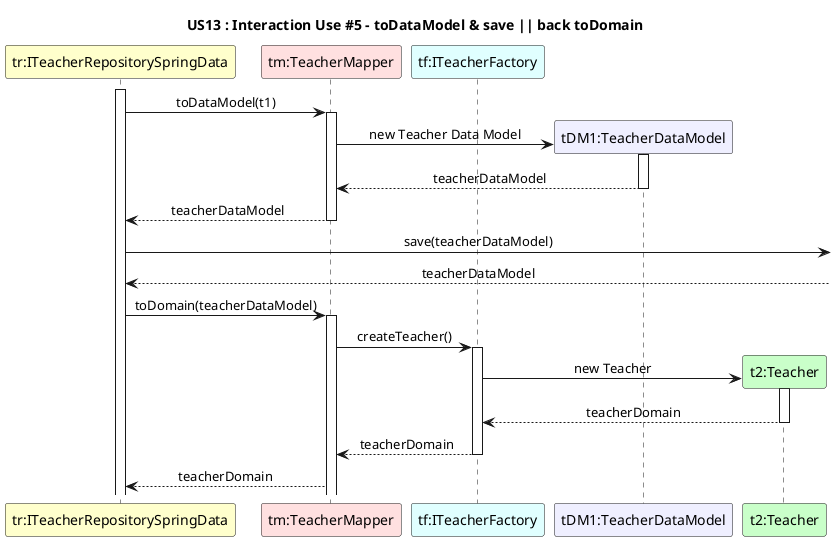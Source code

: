 @startuml

title US13 : Interaction Use #5 - toDataModel & save || back toDomain
skinparam sequenceMessageAlign center

participant "tr:ITeacherRepositorySpringData" as IteacherRepoJPA #business
participant "tm:TeacherMapper" as tMapper #implementation
participant "tf:ITeacherFactory" as teacherFactory #lightCyan
participant "tDM1:TeacherDataModel" as teacherDM #motivation
participant "t2:Teacher" as teacher #technology


activate IteacherRepoJPA
IteacherRepoJPA -> tMapper : toDataModel(t1)
activate tMapper

tMapper -> teacherDM** : new Teacher Data Model
activate teacherDM
teacherDM --> tMapper : teacherDataModel
deactivate teacherDM

tMapper --> IteacherRepoJPA : teacherDataModel
deactivate tMapper
IteacherRepoJPA ->  : save(teacherDataModel)
IteacherRepoJPA <-- : teacherDataModel


IteacherRepoJPA -> tMapper : toDomain(teacherDataModel)
activate tMapper
tMapper -> teacherFactory : createTeacher()
activate teacherFactory
teacherFactory -> teacher** : new Teacher
activate teacher
teacher --> teacherFactory : teacherDomain
deactivate teacher
teacherFactory --> tMapper : teacherDomain
deactivate teacherFactory
tMapper --> IteacherRepoJPA : teacherDomain

@enduml